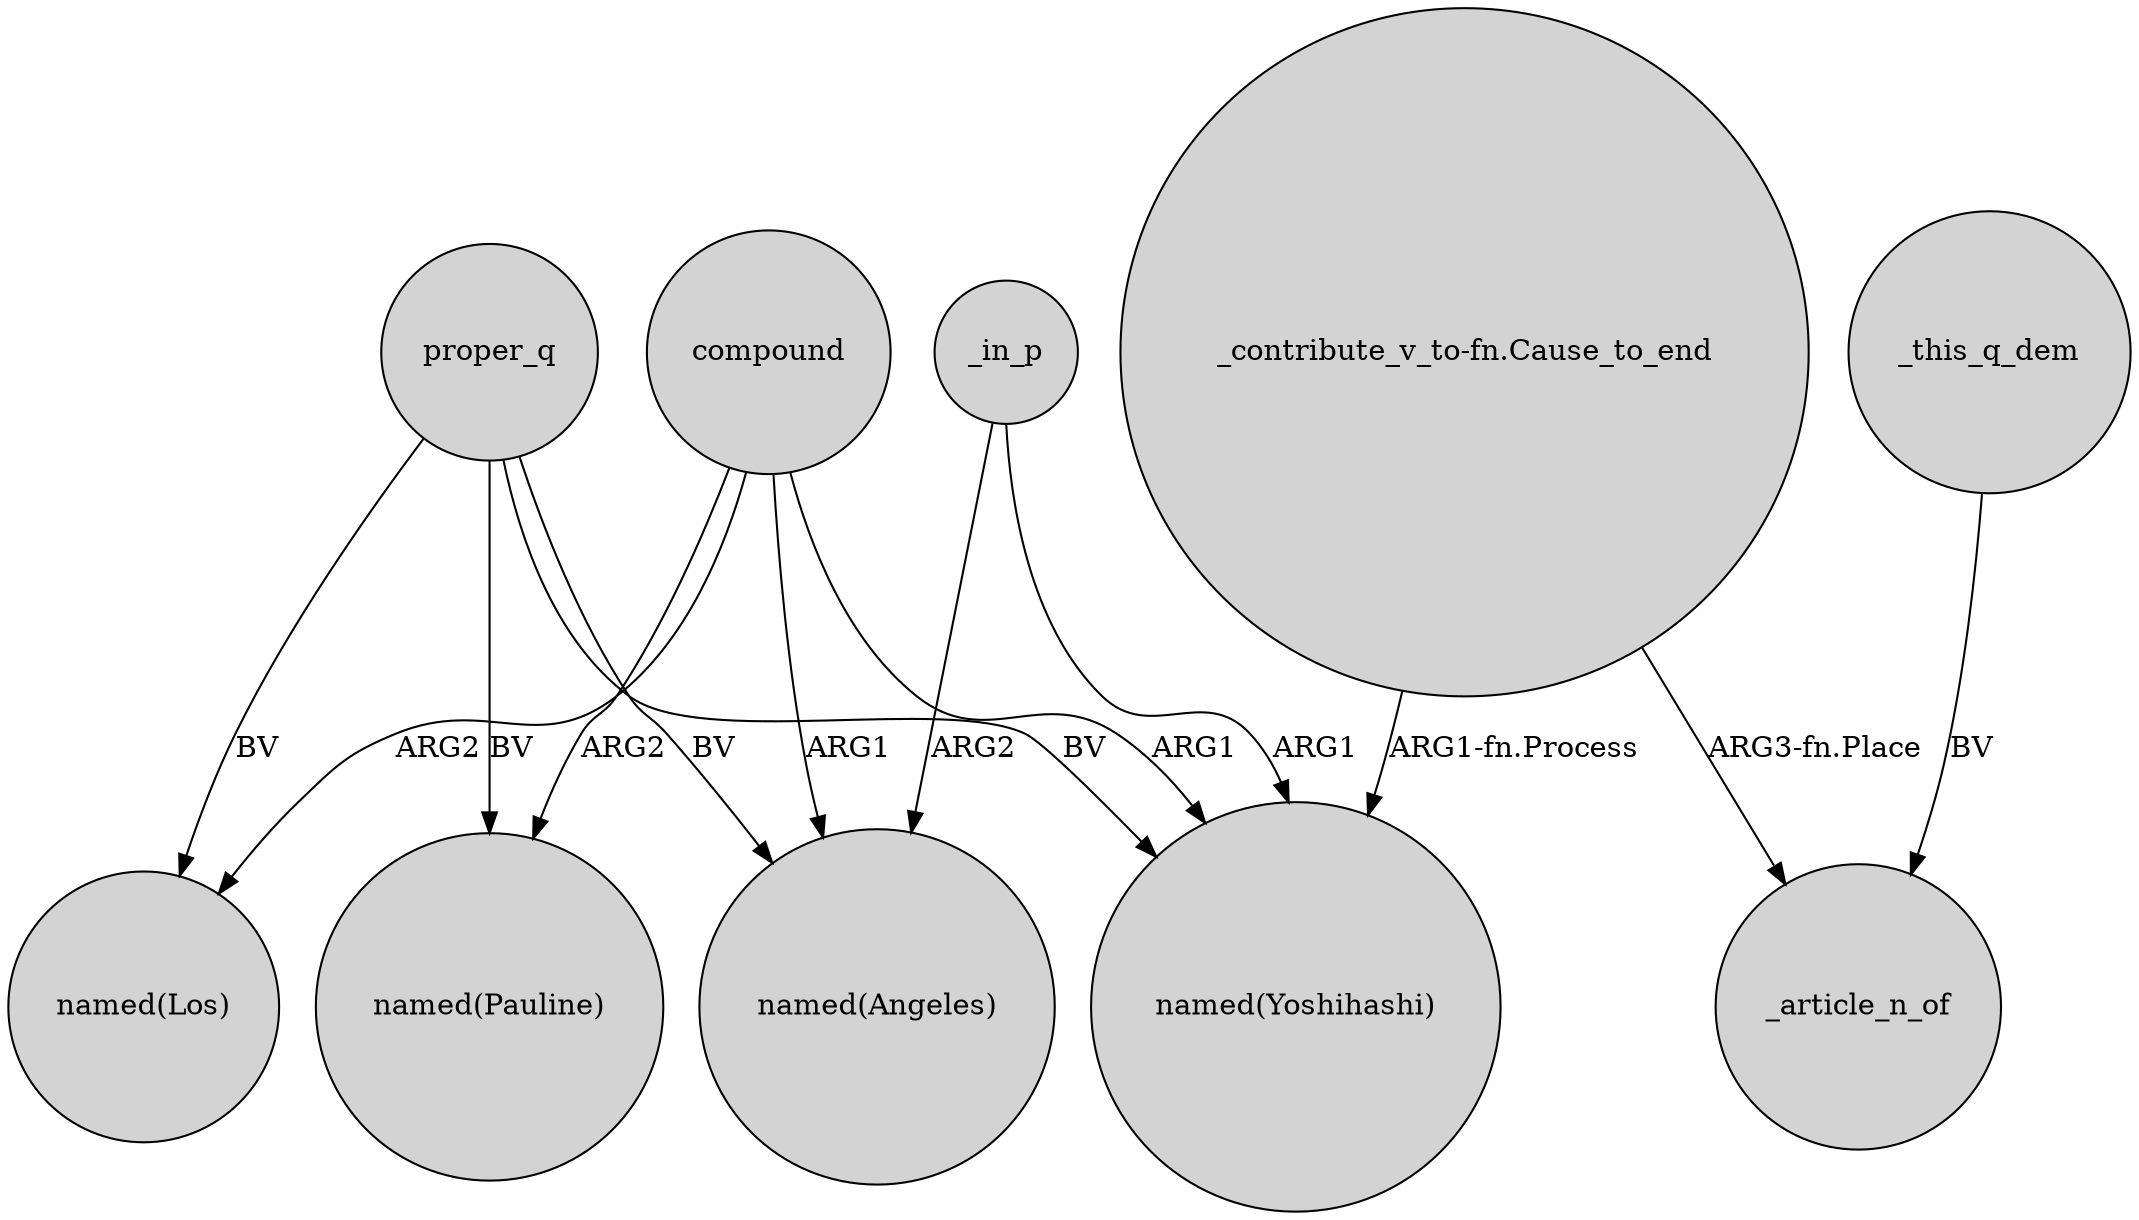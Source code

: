 digraph {
	node [shape=circle style=filled]
	"_contribute_v_to-fn.Cause_to_end" -> "named(Yoshihashi)" [label="ARG1-fn.Process"]
	compound -> "named(Yoshihashi)" [label=ARG1]
	_in_p -> "named(Yoshihashi)" [label=ARG1]
	"_contribute_v_to-fn.Cause_to_end" -> _article_n_of [label="ARG3-fn.Place"]
	compound -> "named(Pauline)" [label=ARG2]
	compound -> "named(Angeles)" [label=ARG1]
	proper_q -> "named(Pauline)" [label=BV]
	compound -> "named(Los)" [label=ARG2]
	proper_q -> "named(Yoshihashi)" [label=BV]
	proper_q -> "named(Los)" [label=BV]
	_in_p -> "named(Angeles)" [label=ARG2]
	proper_q -> "named(Angeles)" [label=BV]
	_this_q_dem -> _article_n_of [label=BV]
}
